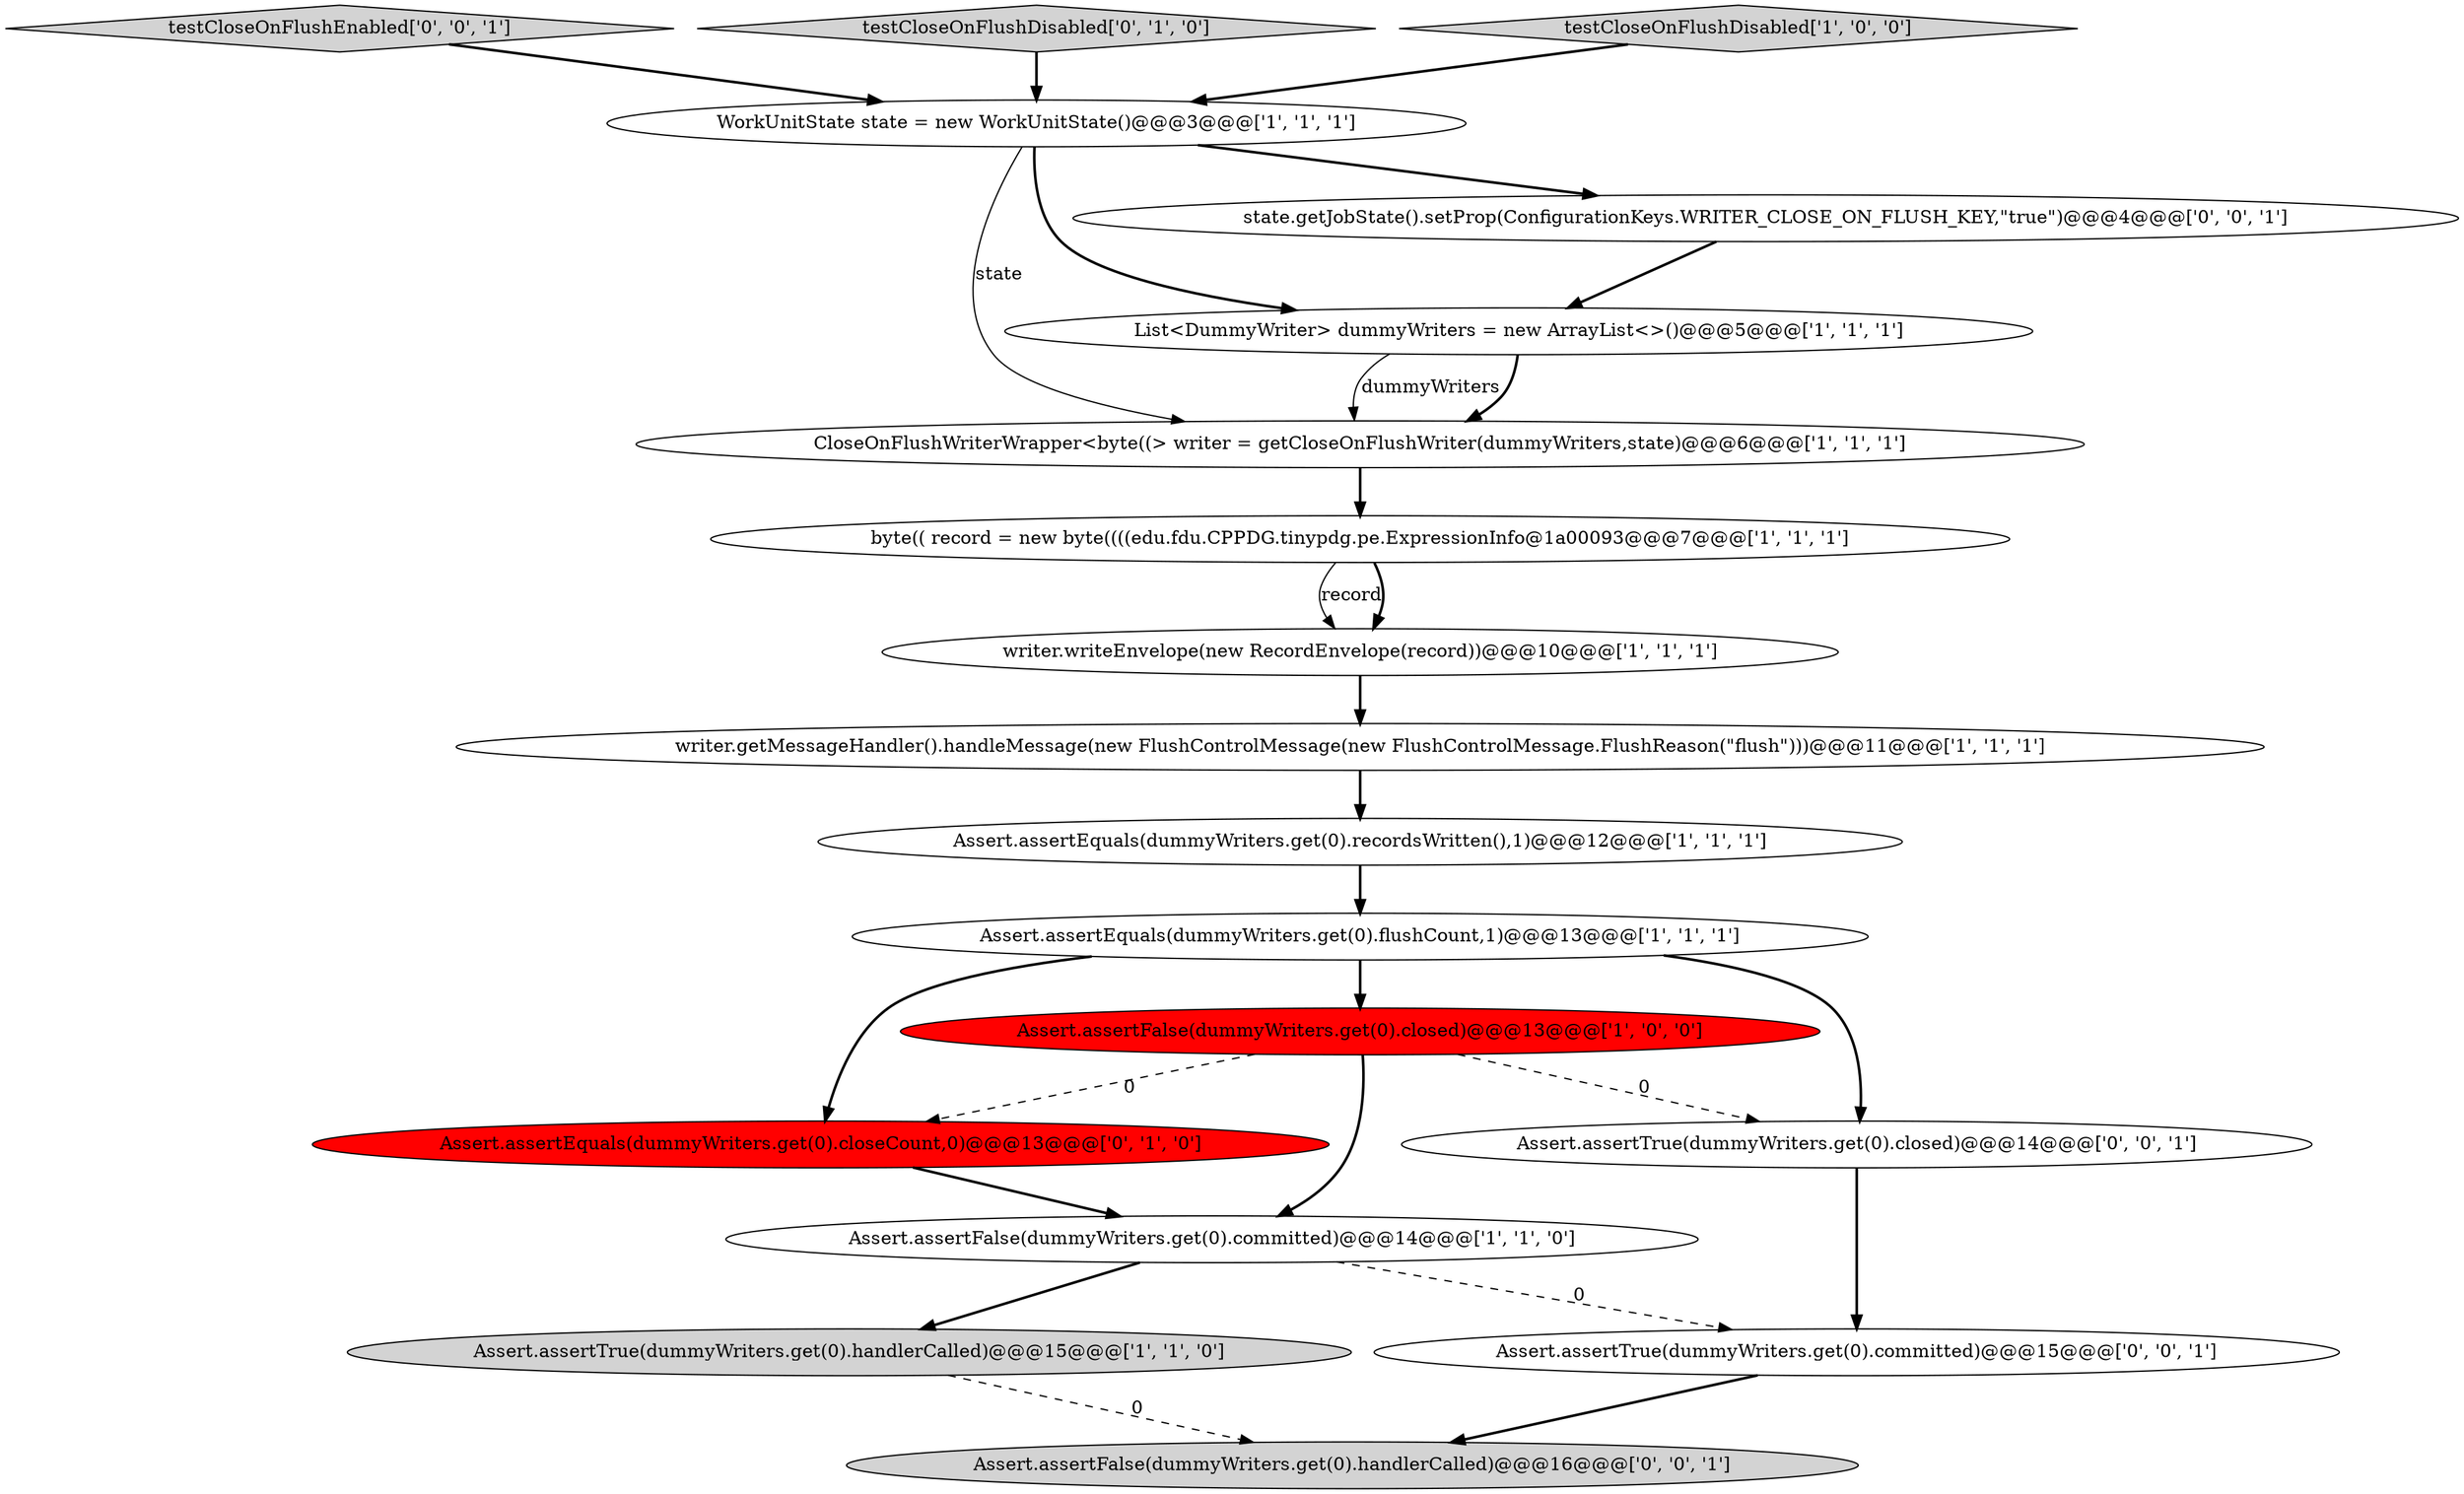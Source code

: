 digraph {
11 [style = filled, label = "CloseOnFlushWriterWrapper<byte((> writer = getCloseOnFlushWriter(dummyWriters,state)@@@6@@@['1', '1', '1']", fillcolor = white, shape = ellipse image = "AAA0AAABBB1BBB"];
18 [style = filled, label = "testCloseOnFlushEnabled['0', '0', '1']", fillcolor = lightgray, shape = diamond image = "AAA0AAABBB3BBB"];
13 [style = filled, label = "Assert.assertEquals(dummyWriters.get(0).closeCount,0)@@@13@@@['0', '1', '0']", fillcolor = red, shape = ellipse image = "AAA1AAABBB2BBB"];
14 [style = filled, label = "Assert.assertFalse(dummyWriters.get(0).handlerCalled)@@@16@@@['0', '0', '1']", fillcolor = lightgray, shape = ellipse image = "AAA0AAABBB3BBB"];
12 [style = filled, label = "testCloseOnFlushDisabled['0', '1', '0']", fillcolor = lightgray, shape = diamond image = "AAA0AAABBB2BBB"];
6 [style = filled, label = "WorkUnitState state = new WorkUnitState()@@@3@@@['1', '1', '1']", fillcolor = white, shape = ellipse image = "AAA0AAABBB1BBB"];
5 [style = filled, label = "Assert.assertFalse(dummyWriters.get(0).committed)@@@14@@@['1', '1', '0']", fillcolor = white, shape = ellipse image = "AAA0AAABBB1BBB"];
1 [style = filled, label = "Assert.assertEquals(dummyWriters.get(0).flushCount,1)@@@13@@@['1', '1', '1']", fillcolor = white, shape = ellipse image = "AAA0AAABBB1BBB"];
15 [style = filled, label = "Assert.assertTrue(dummyWriters.get(0).closed)@@@14@@@['0', '0', '1']", fillcolor = white, shape = ellipse image = "AAA0AAABBB3BBB"];
7 [style = filled, label = "byte(( record = new byte((((edu.fdu.CPPDG.tinypdg.pe.ExpressionInfo@1a00093@@@7@@@['1', '1', '1']", fillcolor = white, shape = ellipse image = "AAA0AAABBB1BBB"];
4 [style = filled, label = "Assert.assertFalse(dummyWriters.get(0).closed)@@@13@@@['1', '0', '0']", fillcolor = red, shape = ellipse image = "AAA1AAABBB1BBB"];
10 [style = filled, label = "testCloseOnFlushDisabled['1', '0', '0']", fillcolor = lightgray, shape = diamond image = "AAA0AAABBB1BBB"];
0 [style = filled, label = "writer.writeEnvelope(new RecordEnvelope(record))@@@10@@@['1', '1', '1']", fillcolor = white, shape = ellipse image = "AAA0AAABBB1BBB"];
17 [style = filled, label = "state.getJobState().setProp(ConfigurationKeys.WRITER_CLOSE_ON_FLUSH_KEY,\"true\")@@@4@@@['0', '0', '1']", fillcolor = white, shape = ellipse image = "AAA0AAABBB3BBB"];
2 [style = filled, label = "Assert.assertEquals(dummyWriters.get(0).recordsWritten(),1)@@@12@@@['1', '1', '1']", fillcolor = white, shape = ellipse image = "AAA0AAABBB1BBB"];
9 [style = filled, label = "writer.getMessageHandler().handleMessage(new FlushControlMessage(new FlushControlMessage.FlushReason(\"flush\")))@@@11@@@['1', '1', '1']", fillcolor = white, shape = ellipse image = "AAA0AAABBB1BBB"];
16 [style = filled, label = "Assert.assertTrue(dummyWriters.get(0).committed)@@@15@@@['0', '0', '1']", fillcolor = white, shape = ellipse image = "AAA0AAABBB3BBB"];
8 [style = filled, label = "List<DummyWriter> dummyWriters = new ArrayList<>()@@@5@@@['1', '1', '1']", fillcolor = white, shape = ellipse image = "AAA0AAABBB1BBB"];
3 [style = filled, label = "Assert.assertTrue(dummyWriters.get(0).handlerCalled)@@@15@@@['1', '1', '0']", fillcolor = lightgray, shape = ellipse image = "AAA0AAABBB1BBB"];
5->3 [style = bold, label=""];
6->17 [style = bold, label=""];
17->8 [style = bold, label=""];
1->4 [style = bold, label=""];
0->9 [style = bold, label=""];
7->0 [style = solid, label="record"];
9->2 [style = bold, label=""];
2->1 [style = bold, label=""];
1->15 [style = bold, label=""];
7->0 [style = bold, label=""];
6->11 [style = solid, label="state"];
15->16 [style = bold, label=""];
12->6 [style = bold, label=""];
10->6 [style = bold, label=""];
1->13 [style = bold, label=""];
5->16 [style = dashed, label="0"];
18->6 [style = bold, label=""];
4->15 [style = dashed, label="0"];
6->8 [style = bold, label=""];
13->5 [style = bold, label=""];
16->14 [style = bold, label=""];
3->14 [style = dashed, label="0"];
8->11 [style = solid, label="dummyWriters"];
4->13 [style = dashed, label="0"];
8->11 [style = bold, label=""];
4->5 [style = bold, label=""];
11->7 [style = bold, label=""];
}

